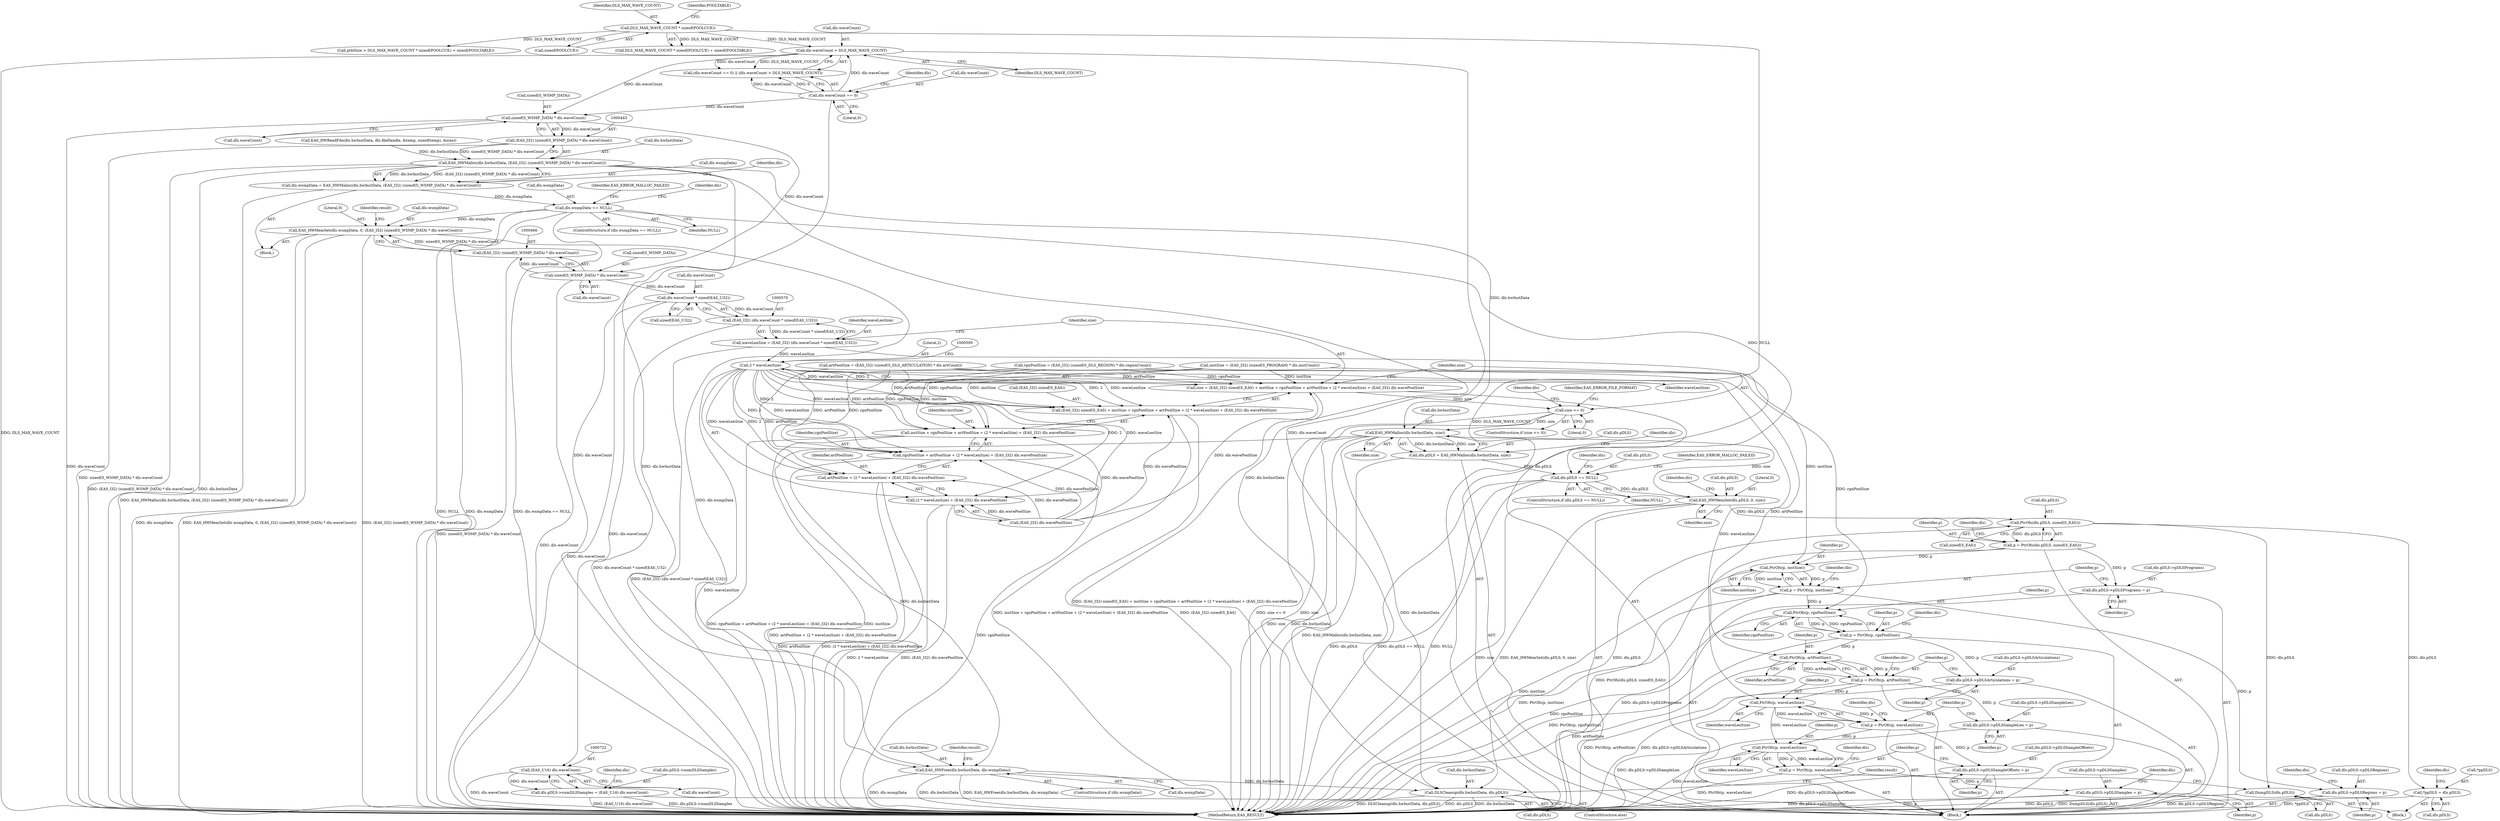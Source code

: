digraph "0_Android_cadfb7a3c96d4fef06656cf37143e1b3e62cae86@API" {
"1000444" [label="(Call,sizeof(S_WSMP_DATA) * dls.waveCount)"];
"1000425" [label="(Call,dls.waveCount > DLS_MAX_WAVE_COUNT)"];
"1000420" [label="(Call,dls.waveCount == 0)"];
"1000395" [label="(Call,DLS_MAX_WAVE_COUNT * sizeof(POOLCUE))"];
"1000442" [label="(Call,(EAS_I32) (sizeof(S_WSMP_DATA) * dls.waveCount))"];
"1000438" [label="(Call,EAS_HWMalloc(dls.hwInstData, (EAS_I32) (sizeof(S_WSMP_DATA) * dls.waveCount)))"];
"1000434" [label="(Call,dls.wsmpData = EAS_HWMalloc(dls.hwInstData, (EAS_I32) (sizeof(S_WSMP_DATA) * dls.waveCount)))"];
"1000451" [label="(Call,dls.wsmpData == NULL)"];
"1000460" [label="(Call,EAS_HWMemSet(dls.wsmpData, 0, (EAS_I32) (sizeof(S_WSMP_DATA) * dls.waveCount)))"];
"1000810" [label="(Call,EAS_HWFree(dls.hwInstData, dls.wsmpData))"];
"1000833" [label="(Call,DLSCleanup(dls.hwInstData, dls.pDLS))"];
"1000616" [label="(Call,dls.pDLS == NULL)"];
"1000625" [label="(Call,EAS_HWMemSet(dls.pDLS, 0, size))"];
"1000640" [label="(Call,PtrOfs(dls.pDLS, sizeof(S_EAS)))"];
"1000638" [label="(Call,p = PtrOfs(dls.pDLS, sizeof(S_EAS)))"];
"1000657" [label="(Call,dls.pDLS->pDLSPrograms = p)"];
"1000666" [label="(Call,PtrOfs(p, instSize))"];
"1000664" [label="(Call,p = PtrOfs(p, instSize))"];
"1000669" [label="(Call,dls.pDLS->pDLSRegions = p)"];
"1000689" [label="(Call,PtrOfs(p, rgnPoolSize))"];
"1000687" [label="(Call,p = PtrOfs(p, rgnPoolSize))"];
"1000703" [label="(Call,dls.pDLS->pDLSArticulations = p)"];
"1000712" [label="(Call,PtrOfs(p, artPoolSize))"];
"1000710" [label="(Call,p = PtrOfs(p, artPoolSize))"];
"1000726" [label="(Call,dls.pDLS->pDLSSampleLen = p)"];
"1000735" [label="(Call,PtrOfs(p, waveLenSize))"];
"1000733" [label="(Call,p = PtrOfs(p, waveLenSize))"];
"1000738" [label="(Call,dls.pDLS->pDLSSampleOffsets = p)"];
"1000747" [label="(Call,PtrOfs(p, waveLenSize))"];
"1000745" [label="(Call,p = PtrOfs(p, waveLenSize))"];
"1000750" [label="(Call,dls.pDLS->pDLSSamples = p)"];
"1000822" [label="(Call,*ppDLS = dls.pDLS)"];
"1000828" [label="(Call,DumpDLS(dls.pDLS))"];
"1000610" [label="(Call,EAS_HWMalloc(dls.hwInstData, size))"];
"1000606" [label="(Call,dls.pDLS = EAS_HWMalloc(dls.hwInstData, size))"];
"1000467" [label="(Call,sizeof(S_WSMP_DATA) * dls.waveCount)"];
"1000465" [label="(Call,(EAS_I32) (sizeof(S_WSMP_DATA) * dls.waveCount))"];
"1000571" [label="(Call,dls.waveCount * sizeof(EAS_U32))"];
"1000569" [label="(Call,(EAS_I32) (dls.waveCount * sizeof(EAS_U32)))"];
"1000567" [label="(Call,waveLenSize = (EAS_I32) (dls.waveCount * sizeof(EAS_U32)))"];
"1000591" [label="(Call,2 * waveLenSize)"];
"1000577" [label="(Call,size = (EAS_I32) sizeof(S_EAS) + instSize + rgnPoolSize + artPoolSize + (2 * waveLenSize) + (EAS_I32) dls.wavePoolSize)"];
"1000600" [label="(Call,size <= 0)"];
"1000579" [label="(Call,(EAS_I32) sizeof(S_EAS) + instSize + rgnPoolSize + artPoolSize + (2 * waveLenSize) + (EAS_I32) dls.wavePoolSize)"];
"1000584" [label="(Call,instSize + rgnPoolSize + artPoolSize + (2 * waveLenSize) + (EAS_I32) dls.wavePoolSize)"];
"1000586" [label="(Call,rgnPoolSize + artPoolSize + (2 * waveLenSize) + (EAS_I32) dls.wavePoolSize)"];
"1000588" [label="(Call,artPoolSize + (2 * waveLenSize) + (EAS_I32) dls.wavePoolSize)"];
"1000590" [label="(Call,(2 * waveLenSize) + (EAS_I32) dls.wavePoolSize)"];
"1000721" [label="(Call,(EAS_U16) dls.waveCount)"];
"1000715" [label="(Call,dls.pDLS->numDLSSamples = (EAS_U16) dls.waveCount)"];
"1000830" [label="(Identifier,dls)"];
"1000584" [label="(Call,instSize + rgnPoolSize + artPoolSize + (2 * waveLenSize) + (EAS_I32) dls.wavePoolSize)"];
"1000704" [label="(Call,dls.pDLS->pDLSArticulations)"];
"1000718" [label="(Identifier,dls)"];
"1000586" [label="(Call,rgnPoolSize + artPoolSize + (2 * waveLenSize) + (EAS_I32) dls.wavePoolSize)"];
"1000744" [label="(Identifier,p)"];
"1000484" [label="(Block,)"];
"1000585" [label="(Identifier,instSize)"];
"1000670" [label="(Call,dls.pDLS->pDLSRegions)"];
"1000608" [label="(Identifier,dls)"];
"1000756" [label="(Identifier,p)"];
"1000630" [label="(Identifier,size)"];
"1000392" [label="(Call,ptblSize > DLS_MAX_WAVE_COUNT * sizeof(POOLCUE) + sizeof(POOLTABLE))"];
"1000837" [label="(Call,dls.pDLS)"];
"1000615" [label="(ControlStructure,if (dls.pDLS == NULL))"];
"1000533" [label="(Call,instSize = (EAS_I32) (sizeof(S_PROGRAM) * dls.instCount))"];
"1000749" [label="(Identifier,waveLenSize)"];
"1000729" [label="(Identifier,dls)"];
"1000578" [label="(Identifier,size)"];
"1000611" [label="(Call,dls.hwInstData)"];
"1000739" [label="(Call,dls.pDLS->pDLSSampleOffsets)"];
"1000435" [label="(Call,dls.wsmpData)"];
"1000738" [label="(Call,dls.pDLS->pDLSSampleOffsets = p)"];
"1000427" [label="(Identifier,dls)"];
"1000453" [label="(Identifier,dls)"];
"1000734" [label="(Identifier,p)"];
"1000155" [label="(Block,)"];
"1000814" [label="(Call,dls.wsmpData)"];
"1000588" [label="(Call,artPoolSize + (2 * waveLenSize) + (EAS_I32) dls.wavePoolSize)"];
"1000627" [label="(Identifier,dls)"];
"1000607" [label="(Call,dls.pDLS)"];
"1000575" [label="(Call,sizeof(EAS_U32))"];
"1000444" [label="(Call,sizeof(S_WSMP_DATA) * dls.waveCount)"];
"1000723" [label="(Call,dls.waveCount)"];
"1000664" [label="(Call,p = PtrOfs(p, instSize))"];
"1000397" [label="(Call,sizeof(POOLCUE))"];
"1000667" [label="(Identifier,p)"];
"1000657" [label="(Call,dls.pDLS->pDLSPrograms = p)"];
"1000590" [label="(Call,(2 * waveLenSize) + (EAS_I32) dls.wavePoolSize)"];
"1000614" [label="(Identifier,size)"];
"1000567" [label="(Call,waveLenSize = (EAS_I32) (dls.waveCount * sizeof(EAS_U32)))"];
"1000460" [label="(Call,EAS_HWMemSet(dls.wsmpData, 0, (EAS_I32) (sizeof(S_WSMP_DATA) * dls.waveCount)))"];
"1000601" [label="(Identifier,size)"];
"1000732" [label="(Identifier,p)"];
"1000663" [label="(Identifier,p)"];
"1000675" [label="(Identifier,p)"];
"1000690" [label="(Identifier,p)"];
"1000691" [label="(Identifier,rgnPoolSize)"];
"1000658" [label="(Call,dls.pDLS->pDLSPrograms)"];
"1000721" [label="(Call,(EAS_U16) dls.waveCount)"];
"1000713" [label="(Identifier,p)"];
"1000748" [label="(Identifier,p)"];
"1000451" [label="(Call,dls.wsmpData == NULL)"];
"1000467" [label="(Call,sizeof(S_WSMP_DATA) * dls.waveCount)"];
"1000394" [label="(Call,DLS_MAX_WAVE_COUNT * sizeof(POOLCUE) + sizeof(POOLTABLE))"];
"1000568" [label="(Identifier,waveLenSize)"];
"1000589" [label="(Identifier,artPoolSize)"];
"1000450" [label="(ControlStructure,if (dls.wsmpData == NULL))"];
"1000709" [label="(Identifier,p)"];
"1000689" [label="(Call,PtrOfs(p, rgnPoolSize))"];
"1000842" [label="(MethodReturn,EAS_RESULT)"];
"1000641" [label="(Call,dls.pDLS)"];
"1000571" [label="(Call,dls.waveCount * sizeof(EAS_U32))"];
"1000703" [label="(Call,dls.pDLS->pDLSArticulations = p)"];
"1000823" [label="(Call,*ppDLS)"];
"1000626" [label="(Call,dls.pDLS)"];
"1000715" [label="(Call,dls.pDLS->numDLSSamples = (EAS_U16) dls.waveCount)"];
"1000727" [label="(Call,dls.pDLS->pDLSSampleLen)"];
"1000465" [label="(Call,(EAS_I32) (sizeof(S_WSMP_DATA) * dls.waveCount))"];
"1000714" [label="(Identifier,artPoolSize)"];
"1000737" [label="(Identifier,waveLenSize)"];
"1000649" [label="(Identifier,dls)"];
"1000726" [label="(Call,dls.pDLS->pDLSSampleLen = p)"];
"1000665" [label="(Identifier,p)"];
"1000445" [label="(Call,sizeof(S_WSMP_DATA))"];
"1000439" [label="(Call,dls.hwInstData)"];
"1000577" [label="(Call,size = (EAS_I32) sizeof(S_EAS) + instSize + rgnPoolSize + artPoolSize + (2 * waveLenSize) + (EAS_I32) dls.wavePoolSize)"];
"1000464" [label="(Literal,0)"];
"1000572" [label="(Call,dls.waveCount)"];
"1000834" [label="(Call,dls.hwInstData)"];
"1000688" [label="(Identifier,p)"];
"1000687" [label="(Call,p = PtrOfs(p, rgnPoolSize))"];
"1000594" [label="(Call,(EAS_I32) dls.wavePoolSize)"];
"1000669" [label="(Call,dls.pDLS->pDLSRegions = p)"];
"1000426" [label="(Call,dls.waveCount)"];
"1000741" [label="(Identifier,dls)"];
"1000468" [label="(Call,sizeof(S_WSMP_DATA))"];
"1000599" [label="(ControlStructure,if (size <= 0))"];
"1000591" [label="(Call,2 * waveLenSize)"];
"1000580" [label="(Call,(EAS_I32) sizeof(S_EAS))"];
"1000751" [label="(Call,dls.pDLS->pDLSSamples)"];
"1000419" [label="(Call,(dls.waveCount == 0) || (dls.waveCount > DLS_MAX_WAVE_COUNT))"];
"1000639" [label="(Identifier,p)"];
"1000759" [label="(Identifier,dls)"];
"1000629" [label="(Literal,0)"];
"1000616" [label="(Call,dls.pDLS == NULL)"];
"1000605" [label="(Identifier,EAS_ERROR_FILE_FORMAT)"];
"1000420" [label="(Call,dls.waveCount == 0)"];
"1000606" [label="(Call,dls.pDLS = EAS_HWMalloc(dls.hwInstData, size))"];
"1000618" [label="(Identifier,dls)"];
"1000434" [label="(Call,dls.wsmpData = EAS_HWMalloc(dls.hwInstData, (EAS_I32) (sizeof(S_WSMP_DATA) * dls.waveCount)))"];
"1000710" [label="(Call,p = PtrOfs(p, artPoolSize))"];
"1000735" [label="(Call,PtrOfs(p, waveLenSize))"];
"1000832" [label="(ControlStructure,else)"];
"1000617" [label="(Call,dls.pDLS)"];
"1000638" [label="(Call,p = PtrOfs(dls.pDLS, sizeof(S_EAS)))"];
"1000736" [label="(Identifier,p)"];
"1000569" [label="(Call,(EAS_I32) (dls.waveCount * sizeof(EAS_U32)))"];
"1000746" [label="(Identifier,p)"];
"1000470" [label="(Call,dls.waveCount)"];
"1000474" [label="(Identifier,result)"];
"1000841" [label="(Identifier,result)"];
"1000753" [label="(Identifier,dls)"];
"1000750" [label="(Call,dls.pDLS->pDLSSamples = p)"];
"1000592" [label="(Literal,2)"];
"1000425" [label="(Call,dls.waveCount > DLS_MAX_WAVE_COUNT)"];
"1000822" [label="(Call,*ppDLS = dls.pDLS)"];
"1000672" [label="(Identifier,dls)"];
"1000610" [label="(Call,EAS_HWMalloc(dls.hwInstData, size))"];
"1000833" [label="(Call,DLSCleanup(dls.hwInstData, dls.pDLS))"];
"1000396" [label="(Identifier,DLS_MAX_WAVE_COUNT)"];
"1000452" [label="(Call,dls.wsmpData)"];
"1000733" [label="(Call,p = PtrOfs(p, waveLenSize))"];
"1000644" [label="(Call,sizeof(S_EAS))"];
"1000624" [label="(Identifier,EAS_ERROR_MALLOC_FAILED)"];
"1000459" [label="(Identifier,EAS_ERROR_MALLOC_FAILED)"];
"1000557" [label="(Call,artPoolSize = (EAS_I32) (sizeof(S_DLS_ARTICULATION) * dls.artCount))"];
"1000745" [label="(Call,p = PtrOfs(p, waveLenSize))"];
"1000711" [label="(Identifier,p)"];
"1000543" [label="(Call,rgnPoolSize = (EAS_I32) (sizeof(S_DLS_REGION) * dls.regionCount))"];
"1000424" [label="(Literal,0)"];
"1000821" [label="(Block,)"];
"1000213" [label="(Call,EAS_HWReadFile(dls.hwInstData, dls.fileHandle, &temp, sizeof(temp), &size))"];
"1000438" [label="(Call,EAS_HWMalloc(dls.hwInstData, (EAS_I32) (sizeof(S_WSMP_DATA) * dls.waveCount)))"];
"1000668" [label="(Identifier,instSize)"];
"1000447" [label="(Call,dls.waveCount)"];
"1000455" [label="(Identifier,NULL)"];
"1000634" [label="(Identifier,dls)"];
"1000695" [label="(Identifier,dls)"];
"1000400" [label="(Identifier,POOLTABLE)"];
"1000462" [label="(Identifier,dls)"];
"1000811" [label="(Call,dls.hwInstData)"];
"1000829" [label="(Call,dls.pDLS)"];
"1000712" [label="(Call,PtrOfs(p, artPoolSize))"];
"1000395" [label="(Call,DLS_MAX_WAVE_COUNT * sizeof(POOLCUE))"];
"1000810" [label="(Call,EAS_HWFree(dls.hwInstData, dls.wsmpData))"];
"1000461" [label="(Call,dls.wsmpData)"];
"1000620" [label="(Identifier,NULL)"];
"1000747" [label="(Call,PtrOfs(p, waveLenSize))"];
"1000593" [label="(Identifier,waveLenSize)"];
"1000602" [label="(Literal,0)"];
"1000806" [label="(ControlStructure,if (dls.wsmpData))"];
"1000819" [label="(Identifier,result)"];
"1000442" [label="(Call,(EAS_I32) (sizeof(S_WSMP_DATA) * dls.waveCount))"];
"1000587" [label="(Identifier,rgnPoolSize)"];
"1000429" [label="(Identifier,DLS_MAX_WAVE_COUNT)"];
"1000579" [label="(Call,(EAS_I32) sizeof(S_EAS) + instSize + rgnPoolSize + artPoolSize + (2 * waveLenSize) + (EAS_I32) dls.wavePoolSize)"];
"1000421" [label="(Call,dls.waveCount)"];
"1000828" [label="(Call,DumpDLS(dls.pDLS))"];
"1000640" [label="(Call,PtrOfs(dls.pDLS, sizeof(S_EAS)))"];
"1000625" [label="(Call,EAS_HWMemSet(dls.pDLS, 0, size))"];
"1000666" [label="(Call,PtrOfs(p, instSize))"];
"1000600" [label="(Call,size <= 0)"];
"1000716" [label="(Call,dls.pDLS->numDLSSamples)"];
"1000679" [label="(Identifier,dls)"];
"1000825" [label="(Call,dls.pDLS)"];
"1000444" -> "1000442"  [label="AST: "];
"1000444" -> "1000447"  [label="CFG: "];
"1000445" -> "1000444"  [label="AST: "];
"1000447" -> "1000444"  [label="AST: "];
"1000442" -> "1000444"  [label="CFG: "];
"1000444" -> "1000842"  [label="DDG: dls.waveCount"];
"1000444" -> "1000442"  [label="DDG: dls.waveCount"];
"1000425" -> "1000444"  [label="DDG: dls.waveCount"];
"1000420" -> "1000444"  [label="DDG: dls.waveCount"];
"1000444" -> "1000467"  [label="DDG: dls.waveCount"];
"1000425" -> "1000419"  [label="AST: "];
"1000425" -> "1000429"  [label="CFG: "];
"1000426" -> "1000425"  [label="AST: "];
"1000429" -> "1000425"  [label="AST: "];
"1000419" -> "1000425"  [label="CFG: "];
"1000425" -> "1000842"  [label="DDG: dls.waveCount"];
"1000425" -> "1000842"  [label="DDG: DLS_MAX_WAVE_COUNT"];
"1000425" -> "1000419"  [label="DDG: dls.waveCount"];
"1000425" -> "1000419"  [label="DDG: DLS_MAX_WAVE_COUNT"];
"1000420" -> "1000425"  [label="DDG: dls.waveCount"];
"1000395" -> "1000425"  [label="DDG: DLS_MAX_WAVE_COUNT"];
"1000420" -> "1000419"  [label="AST: "];
"1000420" -> "1000424"  [label="CFG: "];
"1000421" -> "1000420"  [label="AST: "];
"1000424" -> "1000420"  [label="AST: "];
"1000427" -> "1000420"  [label="CFG: "];
"1000419" -> "1000420"  [label="CFG: "];
"1000420" -> "1000842"  [label="DDG: dls.waveCount"];
"1000420" -> "1000419"  [label="DDG: dls.waveCount"];
"1000420" -> "1000419"  [label="DDG: 0"];
"1000395" -> "1000394"  [label="AST: "];
"1000395" -> "1000397"  [label="CFG: "];
"1000396" -> "1000395"  [label="AST: "];
"1000397" -> "1000395"  [label="AST: "];
"1000400" -> "1000395"  [label="CFG: "];
"1000395" -> "1000842"  [label="DDG: DLS_MAX_WAVE_COUNT"];
"1000395" -> "1000392"  [label="DDG: DLS_MAX_WAVE_COUNT"];
"1000395" -> "1000394"  [label="DDG: DLS_MAX_WAVE_COUNT"];
"1000442" -> "1000438"  [label="AST: "];
"1000443" -> "1000442"  [label="AST: "];
"1000438" -> "1000442"  [label="CFG: "];
"1000442" -> "1000842"  [label="DDG: sizeof(S_WSMP_DATA) * dls.waveCount"];
"1000442" -> "1000438"  [label="DDG: sizeof(S_WSMP_DATA) * dls.waveCount"];
"1000438" -> "1000434"  [label="AST: "];
"1000439" -> "1000438"  [label="AST: "];
"1000434" -> "1000438"  [label="CFG: "];
"1000438" -> "1000842"  [label="DDG: (EAS_I32) (sizeof(S_WSMP_DATA) * dls.waveCount)"];
"1000438" -> "1000842"  [label="DDG: dls.hwInstData"];
"1000438" -> "1000434"  [label="DDG: dls.hwInstData"];
"1000438" -> "1000434"  [label="DDG: (EAS_I32) (sizeof(S_WSMP_DATA) * dls.waveCount)"];
"1000213" -> "1000438"  [label="DDG: dls.hwInstData"];
"1000438" -> "1000610"  [label="DDG: dls.hwInstData"];
"1000438" -> "1000810"  [label="DDG: dls.hwInstData"];
"1000438" -> "1000833"  [label="DDG: dls.hwInstData"];
"1000434" -> "1000155"  [label="AST: "];
"1000435" -> "1000434"  [label="AST: "];
"1000453" -> "1000434"  [label="CFG: "];
"1000434" -> "1000842"  [label="DDG: EAS_HWMalloc(dls.hwInstData, (EAS_I32) (sizeof(S_WSMP_DATA) * dls.waveCount))"];
"1000434" -> "1000451"  [label="DDG: dls.wsmpData"];
"1000451" -> "1000450"  [label="AST: "];
"1000451" -> "1000455"  [label="CFG: "];
"1000452" -> "1000451"  [label="AST: "];
"1000455" -> "1000451"  [label="AST: "];
"1000459" -> "1000451"  [label="CFG: "];
"1000462" -> "1000451"  [label="CFG: "];
"1000451" -> "1000842"  [label="DDG: NULL"];
"1000451" -> "1000842"  [label="DDG: dls.wsmpData"];
"1000451" -> "1000842"  [label="DDG: dls.wsmpData == NULL"];
"1000451" -> "1000460"  [label="DDG: dls.wsmpData"];
"1000451" -> "1000616"  [label="DDG: NULL"];
"1000460" -> "1000155"  [label="AST: "];
"1000460" -> "1000465"  [label="CFG: "];
"1000461" -> "1000460"  [label="AST: "];
"1000464" -> "1000460"  [label="AST: "];
"1000465" -> "1000460"  [label="AST: "];
"1000474" -> "1000460"  [label="CFG: "];
"1000460" -> "1000842"  [label="DDG: dls.wsmpData"];
"1000460" -> "1000842"  [label="DDG: EAS_HWMemSet(dls.wsmpData, 0, (EAS_I32) (sizeof(S_WSMP_DATA) * dls.waveCount))"];
"1000460" -> "1000842"  [label="DDG: (EAS_I32) (sizeof(S_WSMP_DATA) * dls.waveCount)"];
"1000465" -> "1000460"  [label="DDG: sizeof(S_WSMP_DATA) * dls.waveCount"];
"1000460" -> "1000810"  [label="DDG: dls.wsmpData"];
"1000810" -> "1000806"  [label="AST: "];
"1000810" -> "1000814"  [label="CFG: "];
"1000811" -> "1000810"  [label="AST: "];
"1000814" -> "1000810"  [label="AST: "];
"1000819" -> "1000810"  [label="CFG: "];
"1000810" -> "1000842"  [label="DDG: EAS_HWFree(dls.hwInstData, dls.wsmpData)"];
"1000810" -> "1000842"  [label="DDG: dls.wsmpData"];
"1000810" -> "1000842"  [label="DDG: dls.hwInstData"];
"1000610" -> "1000810"  [label="DDG: dls.hwInstData"];
"1000810" -> "1000833"  [label="DDG: dls.hwInstData"];
"1000833" -> "1000832"  [label="AST: "];
"1000833" -> "1000837"  [label="CFG: "];
"1000834" -> "1000833"  [label="AST: "];
"1000837" -> "1000833"  [label="AST: "];
"1000841" -> "1000833"  [label="CFG: "];
"1000833" -> "1000842"  [label="DDG: dls.hwInstData"];
"1000833" -> "1000842"  [label="DDG: DLSCleanup(dls.hwInstData, dls.pDLS)"];
"1000833" -> "1000842"  [label="DDG: dls.pDLS"];
"1000610" -> "1000833"  [label="DDG: dls.hwInstData"];
"1000640" -> "1000833"  [label="DDG: dls.pDLS"];
"1000616" -> "1000615"  [label="AST: "];
"1000616" -> "1000620"  [label="CFG: "];
"1000617" -> "1000616"  [label="AST: "];
"1000620" -> "1000616"  [label="AST: "];
"1000624" -> "1000616"  [label="CFG: "];
"1000627" -> "1000616"  [label="CFG: "];
"1000616" -> "1000842"  [label="DDG: dls.pDLS"];
"1000616" -> "1000842"  [label="DDG: dls.pDLS == NULL"];
"1000616" -> "1000842"  [label="DDG: NULL"];
"1000606" -> "1000616"  [label="DDG: dls.pDLS"];
"1000616" -> "1000625"  [label="DDG: dls.pDLS"];
"1000625" -> "1000484"  [label="AST: "];
"1000625" -> "1000630"  [label="CFG: "];
"1000626" -> "1000625"  [label="AST: "];
"1000629" -> "1000625"  [label="AST: "];
"1000630" -> "1000625"  [label="AST: "];
"1000634" -> "1000625"  [label="CFG: "];
"1000625" -> "1000842"  [label="DDG: size"];
"1000625" -> "1000842"  [label="DDG: EAS_HWMemSet(dls.pDLS, 0, size)"];
"1000610" -> "1000625"  [label="DDG: size"];
"1000625" -> "1000640"  [label="DDG: dls.pDLS"];
"1000640" -> "1000638"  [label="AST: "];
"1000640" -> "1000644"  [label="CFG: "];
"1000641" -> "1000640"  [label="AST: "];
"1000644" -> "1000640"  [label="AST: "];
"1000638" -> "1000640"  [label="CFG: "];
"1000640" -> "1000638"  [label="DDG: dls.pDLS"];
"1000640" -> "1000822"  [label="DDG: dls.pDLS"];
"1000640" -> "1000828"  [label="DDG: dls.pDLS"];
"1000638" -> "1000484"  [label="AST: "];
"1000639" -> "1000638"  [label="AST: "];
"1000649" -> "1000638"  [label="CFG: "];
"1000638" -> "1000842"  [label="DDG: PtrOfs(dls.pDLS, sizeof(S_EAS))"];
"1000638" -> "1000657"  [label="DDG: p"];
"1000638" -> "1000666"  [label="DDG: p"];
"1000657" -> "1000484"  [label="AST: "];
"1000657" -> "1000663"  [label="CFG: "];
"1000658" -> "1000657"  [label="AST: "];
"1000663" -> "1000657"  [label="AST: "];
"1000665" -> "1000657"  [label="CFG: "];
"1000657" -> "1000842"  [label="DDG: dls.pDLS->pDLSPrograms"];
"1000666" -> "1000664"  [label="AST: "];
"1000666" -> "1000668"  [label="CFG: "];
"1000667" -> "1000666"  [label="AST: "];
"1000668" -> "1000666"  [label="AST: "];
"1000664" -> "1000666"  [label="CFG: "];
"1000666" -> "1000842"  [label="DDG: instSize"];
"1000666" -> "1000664"  [label="DDG: p"];
"1000666" -> "1000664"  [label="DDG: instSize"];
"1000533" -> "1000666"  [label="DDG: instSize"];
"1000664" -> "1000484"  [label="AST: "];
"1000665" -> "1000664"  [label="AST: "];
"1000672" -> "1000664"  [label="CFG: "];
"1000664" -> "1000842"  [label="DDG: PtrOfs(p, instSize)"];
"1000664" -> "1000669"  [label="DDG: p"];
"1000664" -> "1000689"  [label="DDG: p"];
"1000669" -> "1000484"  [label="AST: "];
"1000669" -> "1000675"  [label="CFG: "];
"1000670" -> "1000669"  [label="AST: "];
"1000675" -> "1000669"  [label="AST: "];
"1000679" -> "1000669"  [label="CFG: "];
"1000669" -> "1000842"  [label="DDG: dls.pDLS->pDLSRegions"];
"1000689" -> "1000687"  [label="AST: "];
"1000689" -> "1000691"  [label="CFG: "];
"1000690" -> "1000689"  [label="AST: "];
"1000691" -> "1000689"  [label="AST: "];
"1000687" -> "1000689"  [label="CFG: "];
"1000689" -> "1000842"  [label="DDG: rgnPoolSize"];
"1000689" -> "1000687"  [label="DDG: p"];
"1000689" -> "1000687"  [label="DDG: rgnPoolSize"];
"1000543" -> "1000689"  [label="DDG: rgnPoolSize"];
"1000687" -> "1000484"  [label="AST: "];
"1000688" -> "1000687"  [label="AST: "];
"1000695" -> "1000687"  [label="CFG: "];
"1000687" -> "1000842"  [label="DDG: PtrOfs(p, rgnPoolSize)"];
"1000687" -> "1000703"  [label="DDG: p"];
"1000687" -> "1000712"  [label="DDG: p"];
"1000703" -> "1000484"  [label="AST: "];
"1000703" -> "1000709"  [label="CFG: "];
"1000704" -> "1000703"  [label="AST: "];
"1000709" -> "1000703"  [label="AST: "];
"1000711" -> "1000703"  [label="CFG: "];
"1000703" -> "1000842"  [label="DDG: dls.pDLS->pDLSArticulations"];
"1000712" -> "1000710"  [label="AST: "];
"1000712" -> "1000714"  [label="CFG: "];
"1000713" -> "1000712"  [label="AST: "];
"1000714" -> "1000712"  [label="AST: "];
"1000710" -> "1000712"  [label="CFG: "];
"1000712" -> "1000842"  [label="DDG: artPoolSize"];
"1000712" -> "1000710"  [label="DDG: p"];
"1000712" -> "1000710"  [label="DDG: artPoolSize"];
"1000557" -> "1000712"  [label="DDG: artPoolSize"];
"1000710" -> "1000484"  [label="AST: "];
"1000711" -> "1000710"  [label="AST: "];
"1000718" -> "1000710"  [label="CFG: "];
"1000710" -> "1000842"  [label="DDG: PtrOfs(p, artPoolSize)"];
"1000710" -> "1000726"  [label="DDG: p"];
"1000710" -> "1000735"  [label="DDG: p"];
"1000726" -> "1000484"  [label="AST: "];
"1000726" -> "1000732"  [label="CFG: "];
"1000727" -> "1000726"  [label="AST: "];
"1000732" -> "1000726"  [label="AST: "];
"1000734" -> "1000726"  [label="CFG: "];
"1000726" -> "1000842"  [label="DDG: dls.pDLS->pDLSSampleLen"];
"1000735" -> "1000733"  [label="AST: "];
"1000735" -> "1000737"  [label="CFG: "];
"1000736" -> "1000735"  [label="AST: "];
"1000737" -> "1000735"  [label="AST: "];
"1000733" -> "1000735"  [label="CFG: "];
"1000735" -> "1000733"  [label="DDG: p"];
"1000735" -> "1000733"  [label="DDG: waveLenSize"];
"1000591" -> "1000735"  [label="DDG: waveLenSize"];
"1000735" -> "1000747"  [label="DDG: waveLenSize"];
"1000733" -> "1000484"  [label="AST: "];
"1000734" -> "1000733"  [label="AST: "];
"1000741" -> "1000733"  [label="CFG: "];
"1000733" -> "1000738"  [label="DDG: p"];
"1000733" -> "1000747"  [label="DDG: p"];
"1000738" -> "1000484"  [label="AST: "];
"1000738" -> "1000744"  [label="CFG: "];
"1000739" -> "1000738"  [label="AST: "];
"1000744" -> "1000738"  [label="AST: "];
"1000746" -> "1000738"  [label="CFG: "];
"1000738" -> "1000842"  [label="DDG: dls.pDLS->pDLSSampleOffsets"];
"1000747" -> "1000745"  [label="AST: "];
"1000747" -> "1000749"  [label="CFG: "];
"1000748" -> "1000747"  [label="AST: "];
"1000749" -> "1000747"  [label="AST: "];
"1000745" -> "1000747"  [label="CFG: "];
"1000747" -> "1000842"  [label="DDG: waveLenSize"];
"1000747" -> "1000745"  [label="DDG: p"];
"1000747" -> "1000745"  [label="DDG: waveLenSize"];
"1000745" -> "1000484"  [label="AST: "];
"1000746" -> "1000745"  [label="AST: "];
"1000753" -> "1000745"  [label="CFG: "];
"1000745" -> "1000842"  [label="DDG: PtrOfs(p, waveLenSize)"];
"1000745" -> "1000750"  [label="DDG: p"];
"1000750" -> "1000484"  [label="AST: "];
"1000750" -> "1000756"  [label="CFG: "];
"1000751" -> "1000750"  [label="AST: "];
"1000756" -> "1000750"  [label="AST: "];
"1000759" -> "1000750"  [label="CFG: "];
"1000750" -> "1000842"  [label="DDG: dls.pDLS->pDLSSamples"];
"1000750" -> "1000842"  [label="DDG: p"];
"1000822" -> "1000821"  [label="AST: "];
"1000822" -> "1000825"  [label="CFG: "];
"1000823" -> "1000822"  [label="AST: "];
"1000825" -> "1000822"  [label="AST: "];
"1000830" -> "1000822"  [label="CFG: "];
"1000822" -> "1000842"  [label="DDG: *ppDLS"];
"1000828" -> "1000821"  [label="AST: "];
"1000828" -> "1000829"  [label="CFG: "];
"1000829" -> "1000828"  [label="AST: "];
"1000841" -> "1000828"  [label="CFG: "];
"1000828" -> "1000842"  [label="DDG: dls.pDLS"];
"1000828" -> "1000842"  [label="DDG: DumpDLS(dls.pDLS)"];
"1000610" -> "1000606"  [label="AST: "];
"1000610" -> "1000614"  [label="CFG: "];
"1000611" -> "1000610"  [label="AST: "];
"1000614" -> "1000610"  [label="AST: "];
"1000606" -> "1000610"  [label="CFG: "];
"1000610" -> "1000842"  [label="DDG: size"];
"1000610" -> "1000842"  [label="DDG: dls.hwInstData"];
"1000610" -> "1000606"  [label="DDG: dls.hwInstData"];
"1000610" -> "1000606"  [label="DDG: size"];
"1000600" -> "1000610"  [label="DDG: size"];
"1000606" -> "1000484"  [label="AST: "];
"1000607" -> "1000606"  [label="AST: "];
"1000618" -> "1000606"  [label="CFG: "];
"1000606" -> "1000842"  [label="DDG: EAS_HWMalloc(dls.hwInstData, size)"];
"1000467" -> "1000465"  [label="AST: "];
"1000467" -> "1000470"  [label="CFG: "];
"1000468" -> "1000467"  [label="AST: "];
"1000470" -> "1000467"  [label="AST: "];
"1000465" -> "1000467"  [label="CFG: "];
"1000467" -> "1000842"  [label="DDG: dls.waveCount"];
"1000467" -> "1000465"  [label="DDG: dls.waveCount"];
"1000467" -> "1000571"  [label="DDG: dls.waveCount"];
"1000466" -> "1000465"  [label="AST: "];
"1000465" -> "1000842"  [label="DDG: sizeof(S_WSMP_DATA) * dls.waveCount"];
"1000571" -> "1000569"  [label="AST: "];
"1000571" -> "1000575"  [label="CFG: "];
"1000572" -> "1000571"  [label="AST: "];
"1000575" -> "1000571"  [label="AST: "];
"1000569" -> "1000571"  [label="CFG: "];
"1000571" -> "1000842"  [label="DDG: dls.waveCount"];
"1000571" -> "1000569"  [label="DDG: dls.waveCount"];
"1000571" -> "1000721"  [label="DDG: dls.waveCount"];
"1000569" -> "1000567"  [label="AST: "];
"1000570" -> "1000569"  [label="AST: "];
"1000567" -> "1000569"  [label="CFG: "];
"1000569" -> "1000842"  [label="DDG: dls.waveCount * sizeof(EAS_U32)"];
"1000569" -> "1000567"  [label="DDG: dls.waveCount * sizeof(EAS_U32)"];
"1000567" -> "1000484"  [label="AST: "];
"1000568" -> "1000567"  [label="AST: "];
"1000578" -> "1000567"  [label="CFG: "];
"1000567" -> "1000842"  [label="DDG: (EAS_I32) (dls.waveCount * sizeof(EAS_U32))"];
"1000567" -> "1000591"  [label="DDG: waveLenSize"];
"1000591" -> "1000590"  [label="AST: "];
"1000591" -> "1000593"  [label="CFG: "];
"1000592" -> "1000591"  [label="AST: "];
"1000593" -> "1000591"  [label="AST: "];
"1000595" -> "1000591"  [label="CFG: "];
"1000591" -> "1000842"  [label="DDG: waveLenSize"];
"1000591" -> "1000577"  [label="DDG: 2"];
"1000591" -> "1000577"  [label="DDG: waveLenSize"];
"1000591" -> "1000579"  [label="DDG: 2"];
"1000591" -> "1000579"  [label="DDG: waveLenSize"];
"1000591" -> "1000584"  [label="DDG: 2"];
"1000591" -> "1000584"  [label="DDG: waveLenSize"];
"1000591" -> "1000586"  [label="DDG: 2"];
"1000591" -> "1000586"  [label="DDG: waveLenSize"];
"1000591" -> "1000588"  [label="DDG: 2"];
"1000591" -> "1000588"  [label="DDG: waveLenSize"];
"1000591" -> "1000590"  [label="DDG: 2"];
"1000591" -> "1000590"  [label="DDG: waveLenSize"];
"1000577" -> "1000484"  [label="AST: "];
"1000577" -> "1000579"  [label="CFG: "];
"1000578" -> "1000577"  [label="AST: "];
"1000579" -> "1000577"  [label="AST: "];
"1000601" -> "1000577"  [label="CFG: "];
"1000577" -> "1000842"  [label="DDG: (EAS_I32) sizeof(S_EAS) + instSize + rgnPoolSize + artPoolSize + (2 * waveLenSize) + (EAS_I32) dls.wavePoolSize"];
"1000533" -> "1000577"  [label="DDG: instSize"];
"1000543" -> "1000577"  [label="DDG: rgnPoolSize"];
"1000557" -> "1000577"  [label="DDG: artPoolSize"];
"1000594" -> "1000577"  [label="DDG: dls.wavePoolSize"];
"1000577" -> "1000600"  [label="DDG: size"];
"1000600" -> "1000599"  [label="AST: "];
"1000600" -> "1000602"  [label="CFG: "];
"1000601" -> "1000600"  [label="AST: "];
"1000602" -> "1000600"  [label="AST: "];
"1000605" -> "1000600"  [label="CFG: "];
"1000608" -> "1000600"  [label="CFG: "];
"1000600" -> "1000842"  [label="DDG: size <= 0"];
"1000600" -> "1000842"  [label="DDG: size"];
"1000579" -> "1000584"  [label="CFG: "];
"1000580" -> "1000579"  [label="AST: "];
"1000584" -> "1000579"  [label="AST: "];
"1000579" -> "1000842"  [label="DDG: (EAS_I32) sizeof(S_EAS)"];
"1000579" -> "1000842"  [label="DDG: instSize + rgnPoolSize + artPoolSize + (2 * waveLenSize) + (EAS_I32) dls.wavePoolSize"];
"1000533" -> "1000579"  [label="DDG: instSize"];
"1000543" -> "1000579"  [label="DDG: rgnPoolSize"];
"1000557" -> "1000579"  [label="DDG: artPoolSize"];
"1000594" -> "1000579"  [label="DDG: dls.wavePoolSize"];
"1000584" -> "1000586"  [label="CFG: "];
"1000585" -> "1000584"  [label="AST: "];
"1000586" -> "1000584"  [label="AST: "];
"1000584" -> "1000842"  [label="DDG: rgnPoolSize + artPoolSize + (2 * waveLenSize) + (EAS_I32) dls.wavePoolSize"];
"1000584" -> "1000842"  [label="DDG: instSize"];
"1000533" -> "1000584"  [label="DDG: instSize"];
"1000543" -> "1000584"  [label="DDG: rgnPoolSize"];
"1000557" -> "1000584"  [label="DDG: artPoolSize"];
"1000594" -> "1000584"  [label="DDG: dls.wavePoolSize"];
"1000586" -> "1000588"  [label="CFG: "];
"1000587" -> "1000586"  [label="AST: "];
"1000588" -> "1000586"  [label="AST: "];
"1000586" -> "1000842"  [label="DDG: artPoolSize + (2 * waveLenSize) + (EAS_I32) dls.wavePoolSize"];
"1000586" -> "1000842"  [label="DDG: rgnPoolSize"];
"1000543" -> "1000586"  [label="DDG: rgnPoolSize"];
"1000557" -> "1000586"  [label="DDG: artPoolSize"];
"1000594" -> "1000586"  [label="DDG: dls.wavePoolSize"];
"1000588" -> "1000590"  [label="CFG: "];
"1000589" -> "1000588"  [label="AST: "];
"1000590" -> "1000588"  [label="AST: "];
"1000588" -> "1000842"  [label="DDG: artPoolSize"];
"1000588" -> "1000842"  [label="DDG: (2 * waveLenSize) + (EAS_I32) dls.wavePoolSize"];
"1000557" -> "1000588"  [label="DDG: artPoolSize"];
"1000594" -> "1000588"  [label="DDG: dls.wavePoolSize"];
"1000590" -> "1000594"  [label="CFG: "];
"1000594" -> "1000590"  [label="AST: "];
"1000590" -> "1000842"  [label="DDG: 2 * waveLenSize"];
"1000590" -> "1000842"  [label="DDG: (EAS_I32) dls.wavePoolSize"];
"1000594" -> "1000590"  [label="DDG: dls.wavePoolSize"];
"1000721" -> "1000715"  [label="AST: "];
"1000721" -> "1000723"  [label="CFG: "];
"1000722" -> "1000721"  [label="AST: "];
"1000723" -> "1000721"  [label="AST: "];
"1000715" -> "1000721"  [label="CFG: "];
"1000721" -> "1000842"  [label="DDG: dls.waveCount"];
"1000721" -> "1000715"  [label="DDG: dls.waveCount"];
"1000715" -> "1000484"  [label="AST: "];
"1000716" -> "1000715"  [label="AST: "];
"1000729" -> "1000715"  [label="CFG: "];
"1000715" -> "1000842"  [label="DDG: dls.pDLS->numDLSSamples"];
"1000715" -> "1000842"  [label="DDG: (EAS_U16) dls.waveCount"];
}
